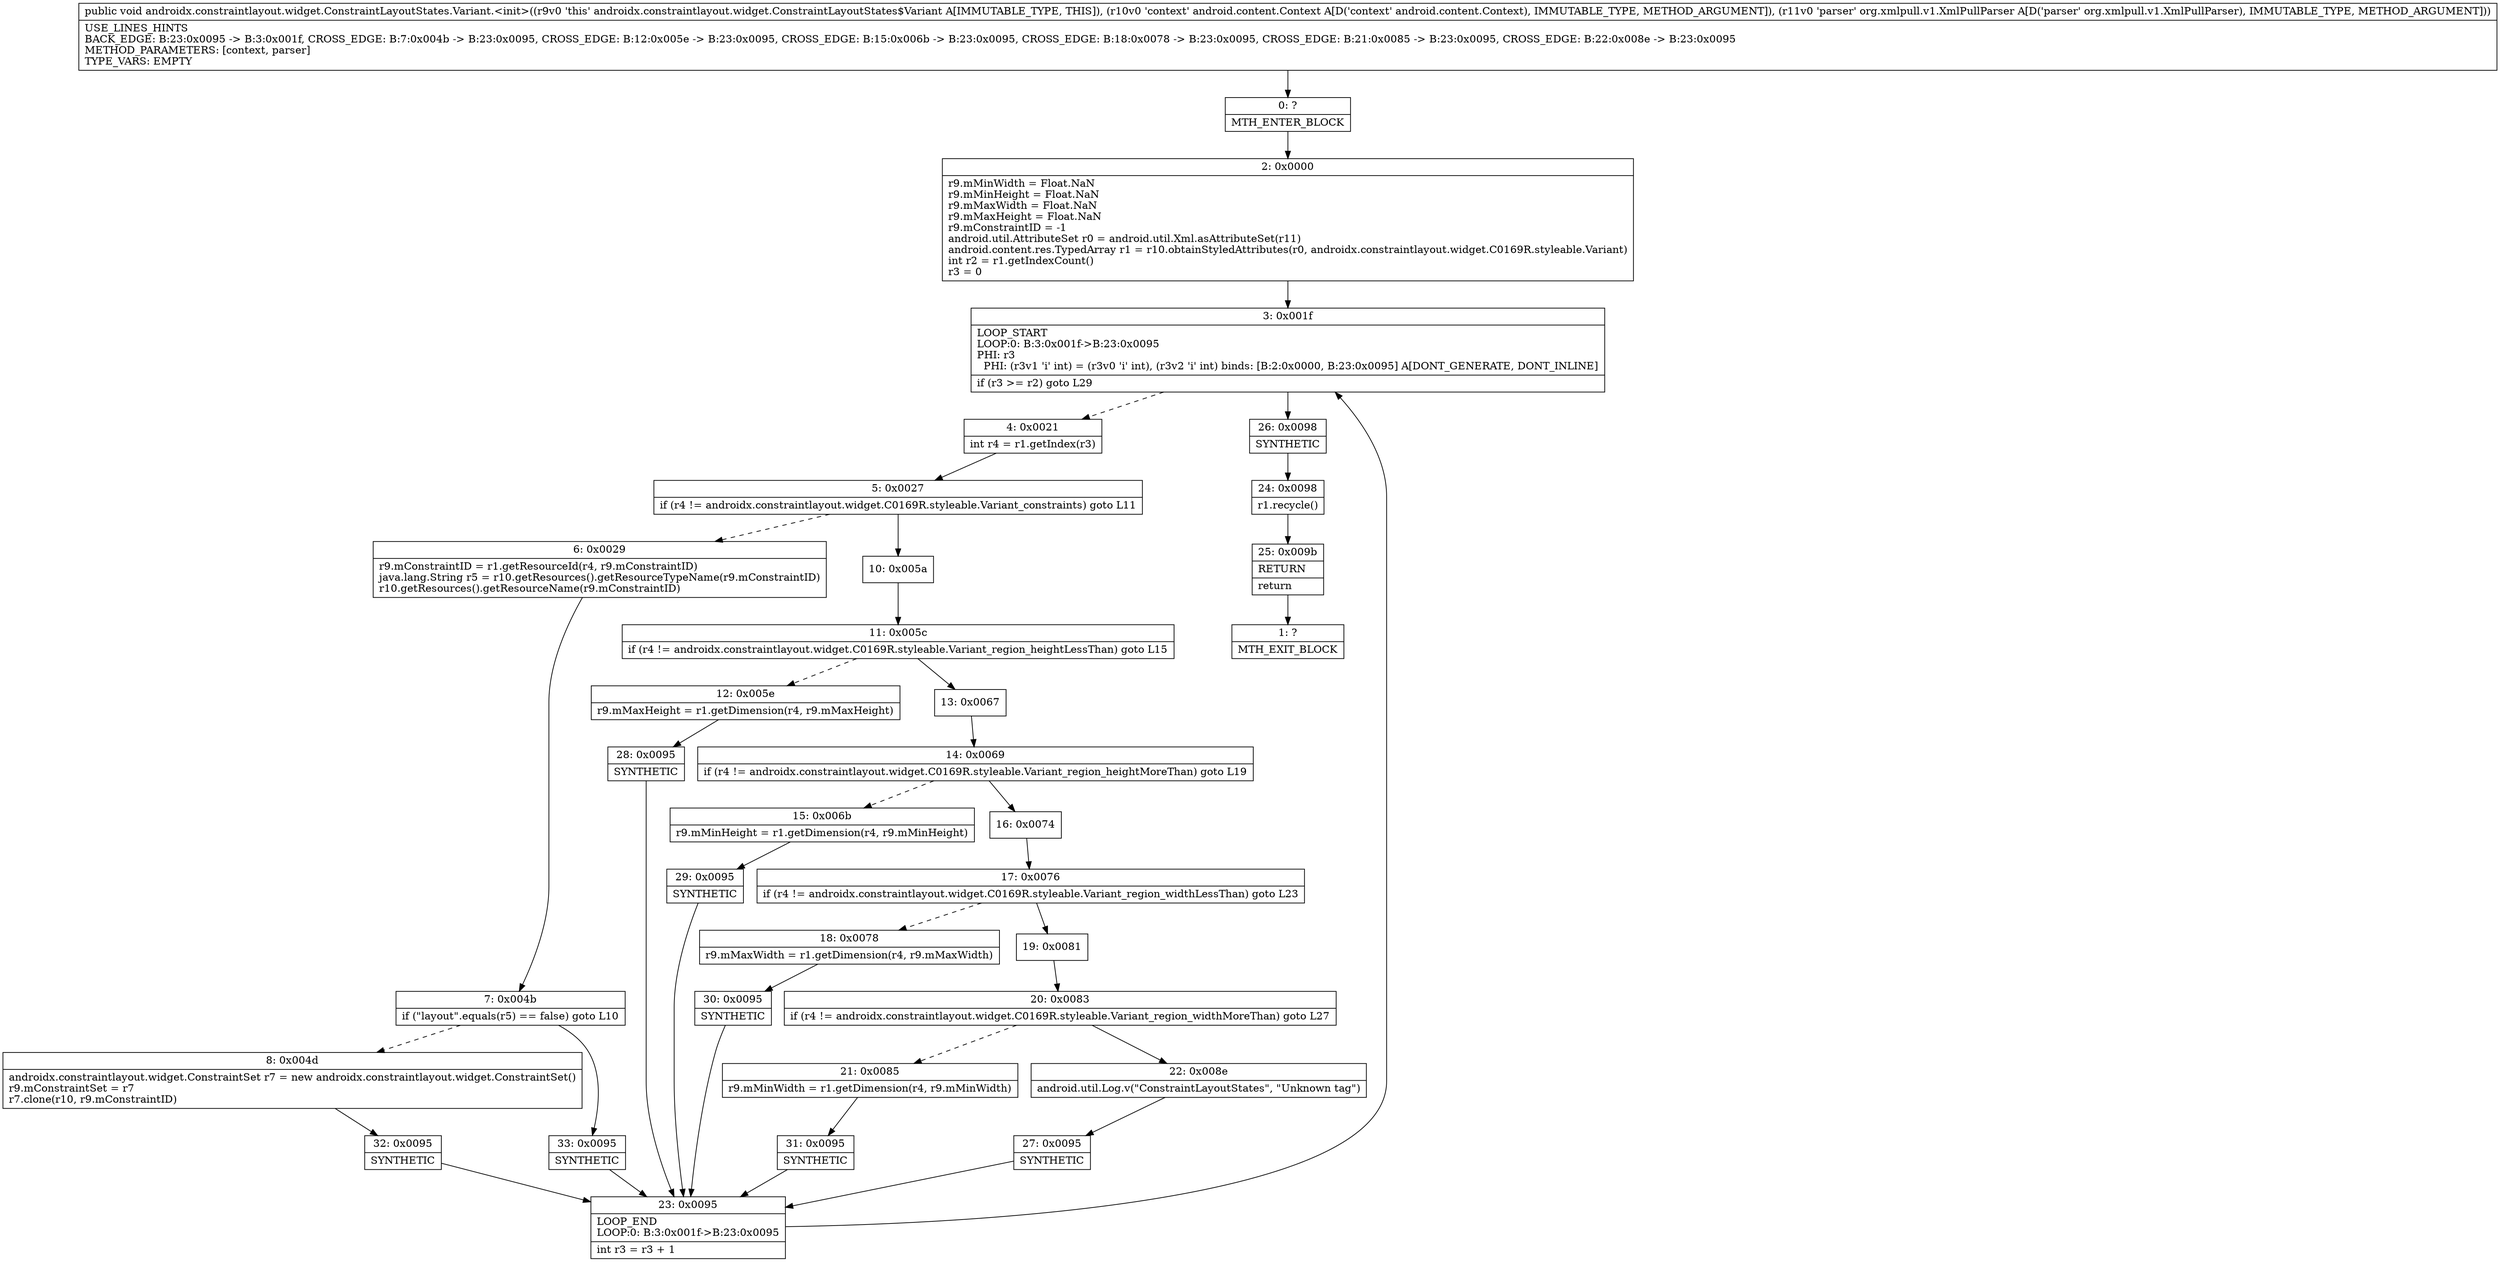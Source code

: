 digraph "CFG forandroidx.constraintlayout.widget.ConstraintLayoutStates.Variant.\<init\>(Landroid\/content\/Context;Lorg\/xmlpull\/v1\/XmlPullParser;)V" {
Node_0 [shape=record,label="{0\:\ ?|MTH_ENTER_BLOCK\l}"];
Node_2 [shape=record,label="{2\:\ 0x0000|r9.mMinWidth = Float.NaN\lr9.mMinHeight = Float.NaN\lr9.mMaxWidth = Float.NaN\lr9.mMaxHeight = Float.NaN\lr9.mConstraintID = \-1\landroid.util.AttributeSet r0 = android.util.Xml.asAttributeSet(r11)\landroid.content.res.TypedArray r1 = r10.obtainStyledAttributes(r0, androidx.constraintlayout.widget.C0169R.styleable.Variant)\lint r2 = r1.getIndexCount()\lr3 = 0\l}"];
Node_3 [shape=record,label="{3\:\ 0x001f|LOOP_START\lLOOP:0: B:3:0x001f\-\>B:23:0x0095\lPHI: r3 \l  PHI: (r3v1 'i' int) = (r3v0 'i' int), (r3v2 'i' int) binds: [B:2:0x0000, B:23:0x0095] A[DONT_GENERATE, DONT_INLINE]\l|if (r3 \>= r2) goto L29\l}"];
Node_4 [shape=record,label="{4\:\ 0x0021|int r4 = r1.getIndex(r3)\l}"];
Node_5 [shape=record,label="{5\:\ 0x0027|if (r4 != androidx.constraintlayout.widget.C0169R.styleable.Variant_constraints) goto L11\l}"];
Node_6 [shape=record,label="{6\:\ 0x0029|r9.mConstraintID = r1.getResourceId(r4, r9.mConstraintID)\ljava.lang.String r5 = r10.getResources().getResourceTypeName(r9.mConstraintID)\lr10.getResources().getResourceName(r9.mConstraintID)\l}"];
Node_7 [shape=record,label="{7\:\ 0x004b|if (\"layout\".equals(r5) == false) goto L10\l}"];
Node_8 [shape=record,label="{8\:\ 0x004d|androidx.constraintlayout.widget.ConstraintSet r7 = new androidx.constraintlayout.widget.ConstraintSet()\lr9.mConstraintSet = r7\lr7.clone(r10, r9.mConstraintID)\l}"];
Node_32 [shape=record,label="{32\:\ 0x0095|SYNTHETIC\l}"];
Node_23 [shape=record,label="{23\:\ 0x0095|LOOP_END\lLOOP:0: B:3:0x001f\-\>B:23:0x0095\l|int r3 = r3 + 1\l}"];
Node_33 [shape=record,label="{33\:\ 0x0095|SYNTHETIC\l}"];
Node_10 [shape=record,label="{10\:\ 0x005a}"];
Node_11 [shape=record,label="{11\:\ 0x005c|if (r4 != androidx.constraintlayout.widget.C0169R.styleable.Variant_region_heightLessThan) goto L15\l}"];
Node_12 [shape=record,label="{12\:\ 0x005e|r9.mMaxHeight = r1.getDimension(r4, r9.mMaxHeight)\l}"];
Node_28 [shape=record,label="{28\:\ 0x0095|SYNTHETIC\l}"];
Node_13 [shape=record,label="{13\:\ 0x0067}"];
Node_14 [shape=record,label="{14\:\ 0x0069|if (r4 != androidx.constraintlayout.widget.C0169R.styleable.Variant_region_heightMoreThan) goto L19\l}"];
Node_15 [shape=record,label="{15\:\ 0x006b|r9.mMinHeight = r1.getDimension(r4, r9.mMinHeight)\l}"];
Node_29 [shape=record,label="{29\:\ 0x0095|SYNTHETIC\l}"];
Node_16 [shape=record,label="{16\:\ 0x0074}"];
Node_17 [shape=record,label="{17\:\ 0x0076|if (r4 != androidx.constraintlayout.widget.C0169R.styleable.Variant_region_widthLessThan) goto L23\l}"];
Node_18 [shape=record,label="{18\:\ 0x0078|r9.mMaxWidth = r1.getDimension(r4, r9.mMaxWidth)\l}"];
Node_30 [shape=record,label="{30\:\ 0x0095|SYNTHETIC\l}"];
Node_19 [shape=record,label="{19\:\ 0x0081}"];
Node_20 [shape=record,label="{20\:\ 0x0083|if (r4 != androidx.constraintlayout.widget.C0169R.styleable.Variant_region_widthMoreThan) goto L27\l}"];
Node_21 [shape=record,label="{21\:\ 0x0085|r9.mMinWidth = r1.getDimension(r4, r9.mMinWidth)\l}"];
Node_31 [shape=record,label="{31\:\ 0x0095|SYNTHETIC\l}"];
Node_22 [shape=record,label="{22\:\ 0x008e|android.util.Log.v(\"ConstraintLayoutStates\", \"Unknown tag\")\l}"];
Node_27 [shape=record,label="{27\:\ 0x0095|SYNTHETIC\l}"];
Node_26 [shape=record,label="{26\:\ 0x0098|SYNTHETIC\l}"];
Node_24 [shape=record,label="{24\:\ 0x0098|r1.recycle()\l}"];
Node_25 [shape=record,label="{25\:\ 0x009b|RETURN\l|return\l}"];
Node_1 [shape=record,label="{1\:\ ?|MTH_EXIT_BLOCK\l}"];
MethodNode[shape=record,label="{public void androidx.constraintlayout.widget.ConstraintLayoutStates.Variant.\<init\>((r9v0 'this' androidx.constraintlayout.widget.ConstraintLayoutStates$Variant A[IMMUTABLE_TYPE, THIS]), (r10v0 'context' android.content.Context A[D('context' android.content.Context), IMMUTABLE_TYPE, METHOD_ARGUMENT]), (r11v0 'parser' org.xmlpull.v1.XmlPullParser A[D('parser' org.xmlpull.v1.XmlPullParser), IMMUTABLE_TYPE, METHOD_ARGUMENT]))  | USE_LINES_HINTS\lBACK_EDGE: B:23:0x0095 \-\> B:3:0x001f, CROSS_EDGE: B:7:0x004b \-\> B:23:0x0095, CROSS_EDGE: B:12:0x005e \-\> B:23:0x0095, CROSS_EDGE: B:15:0x006b \-\> B:23:0x0095, CROSS_EDGE: B:18:0x0078 \-\> B:23:0x0095, CROSS_EDGE: B:21:0x0085 \-\> B:23:0x0095, CROSS_EDGE: B:22:0x008e \-\> B:23:0x0095\lMETHOD_PARAMETERS: [context, parser]\lTYPE_VARS: EMPTY\l}"];
MethodNode -> Node_0;Node_0 -> Node_2;
Node_2 -> Node_3;
Node_3 -> Node_4[style=dashed];
Node_3 -> Node_26;
Node_4 -> Node_5;
Node_5 -> Node_6[style=dashed];
Node_5 -> Node_10;
Node_6 -> Node_7;
Node_7 -> Node_8[style=dashed];
Node_7 -> Node_33;
Node_8 -> Node_32;
Node_32 -> Node_23;
Node_23 -> Node_3;
Node_33 -> Node_23;
Node_10 -> Node_11;
Node_11 -> Node_12[style=dashed];
Node_11 -> Node_13;
Node_12 -> Node_28;
Node_28 -> Node_23;
Node_13 -> Node_14;
Node_14 -> Node_15[style=dashed];
Node_14 -> Node_16;
Node_15 -> Node_29;
Node_29 -> Node_23;
Node_16 -> Node_17;
Node_17 -> Node_18[style=dashed];
Node_17 -> Node_19;
Node_18 -> Node_30;
Node_30 -> Node_23;
Node_19 -> Node_20;
Node_20 -> Node_21[style=dashed];
Node_20 -> Node_22;
Node_21 -> Node_31;
Node_31 -> Node_23;
Node_22 -> Node_27;
Node_27 -> Node_23;
Node_26 -> Node_24;
Node_24 -> Node_25;
Node_25 -> Node_1;
}

